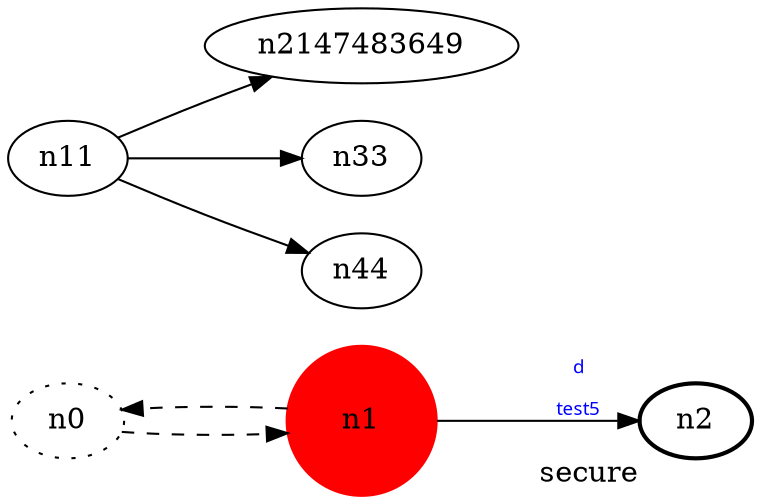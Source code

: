 digraph test5 {
	rankdir=LR;
	fontcolor=blue; /* c0; c1; c0 -- c1 */
	n0 [style=dotted, fillcolor="#123456"]; // c2; c0; c2 -- c3
	n1 [height=1, width=1, color=red, style=filled];
	n2 [style=bold, xlabel="secure"];
	n0 -> n1 -> n0[style=dashed];
	n1 -> n2 [fontname="comic sans", label="d\n\l\G", fontcolor=blue, fontsize=9];
	n11 -> n2147483649;
	n11 -> n33;
	n11 -> n44;
}
